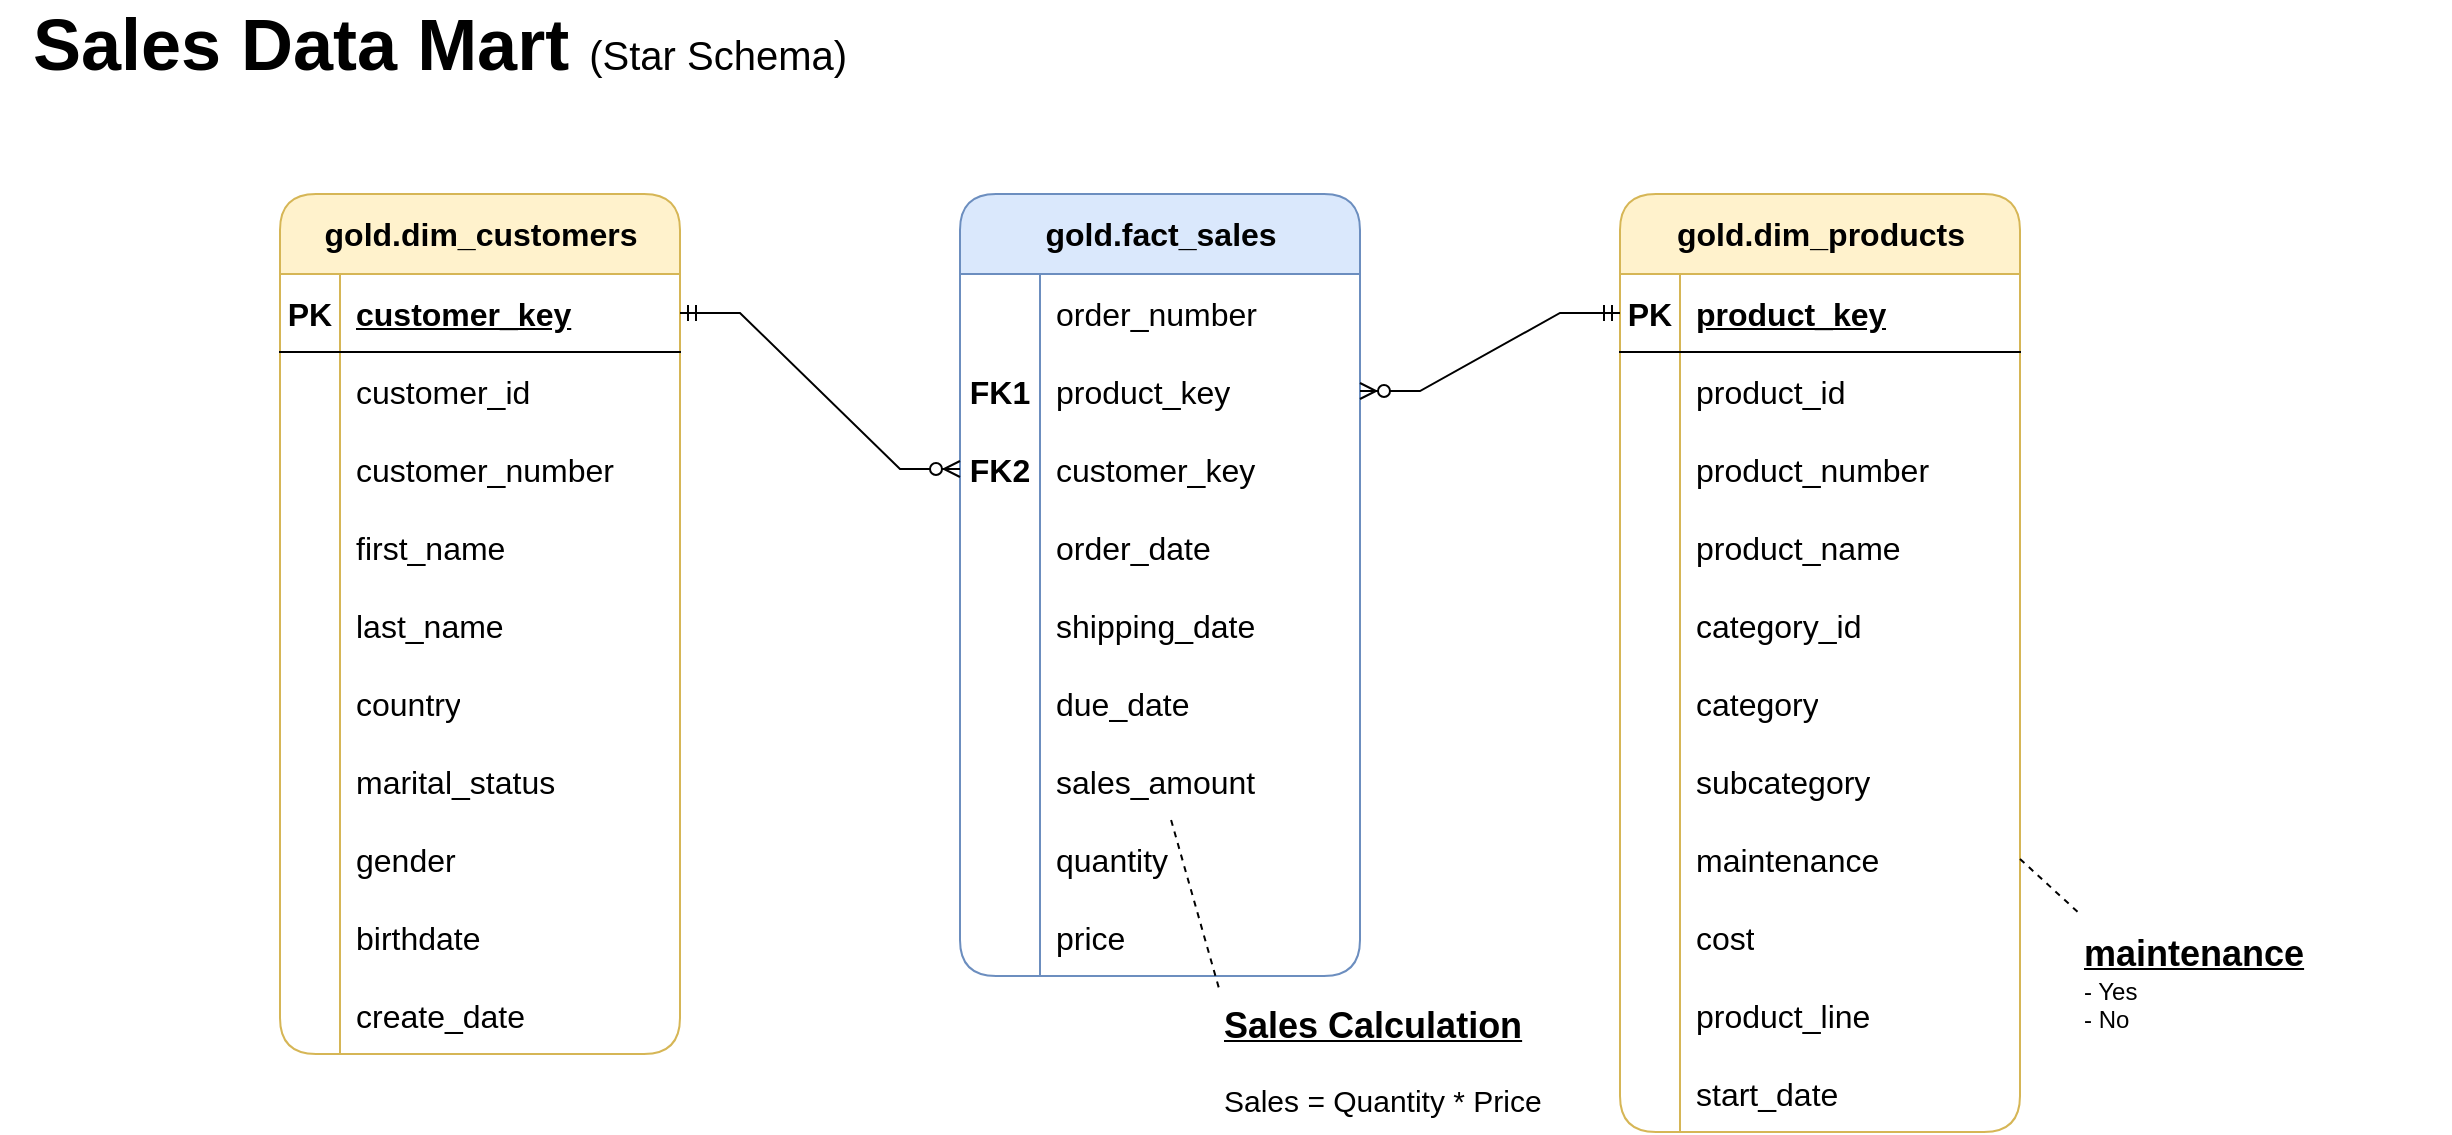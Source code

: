 <mxfile version="28.0.4">
  <diagram name="Page-1" id="3ElGjIsbadfHMY-D0kVa">
    <mxGraphModel dx="758" dy="467" grid="1" gridSize="10" guides="1" tooltips="1" connect="1" arrows="1" fold="1" page="1" pageScale="1" pageWidth="1169" pageHeight="827" math="0" shadow="0">
      <root>
        <mxCell id="0" />
        <mxCell id="1" parent="0" />
        <mxCell id="8AV7zO76IVfP4mI7Q1g9-1" value="&lt;font&gt;&lt;b&gt;Sales Data Mart&lt;/b&gt;&lt;/font&gt; &lt;font style=&quot;font-size: 20px;&quot;&gt;(Star Schema)&lt;/font&gt;" style="text;html=1;align=center;verticalAlign=middle;whiteSpace=wrap;rounded=0;fontSize=36;" parent="1" vertex="1">
          <mxGeometry x="20" y="20" width="440" height="30" as="geometry" />
        </mxCell>
        <mxCell id="8AV7zO76IVfP4mI7Q1g9-12" value="gold.dim_customers" style="shape=table;startSize=40;container=1;collapsible=1;childLayout=tableLayout;fixedRows=1;rowLines=0;fontStyle=1;align=center;resizeLast=1;html=1;rounded=1;fillColor=#fff2cc;strokeColor=#d6b656;fontSize=16;" parent="1" vertex="1">
          <mxGeometry x="160" y="110" width="200" height="430" as="geometry" />
        </mxCell>
        <mxCell id="8AV7zO76IVfP4mI7Q1g9-13" value="" style="shape=tableRow;horizontal=0;startSize=0;swimlaneHead=0;swimlaneBody=0;fillColor=none;collapsible=0;dropTarget=0;points=[[0,0.5],[1,0.5]];portConstraint=eastwest;top=0;left=0;right=0;bottom=1;fontSize=16;" parent="8AV7zO76IVfP4mI7Q1g9-12" vertex="1">
          <mxGeometry y="40" width="200" height="39" as="geometry" />
        </mxCell>
        <mxCell id="8AV7zO76IVfP4mI7Q1g9-14" value="PK" style="shape=partialRectangle;connectable=0;fillColor=none;top=0;left=0;bottom=0;right=0;fontStyle=1;overflow=hidden;whiteSpace=wrap;html=1;fontSize=16;" parent="8AV7zO76IVfP4mI7Q1g9-13" vertex="1">
          <mxGeometry width="30" height="39" as="geometry">
            <mxRectangle width="30" height="39" as="alternateBounds" />
          </mxGeometry>
        </mxCell>
        <mxCell id="8AV7zO76IVfP4mI7Q1g9-15" value="customer_key" style="shape=partialRectangle;connectable=0;fillColor=none;top=0;left=0;bottom=0;right=0;align=left;spacingLeft=6;fontStyle=5;overflow=hidden;whiteSpace=wrap;html=1;fontSize=16;" parent="8AV7zO76IVfP4mI7Q1g9-13" vertex="1">
          <mxGeometry x="30" width="170" height="39" as="geometry">
            <mxRectangle width="170" height="39" as="alternateBounds" />
          </mxGeometry>
        </mxCell>
        <mxCell id="8AV7zO76IVfP4mI7Q1g9-16" value="" style="shape=tableRow;horizontal=0;startSize=0;swimlaneHead=0;swimlaneBody=0;fillColor=none;collapsible=0;dropTarget=0;points=[[0,0.5],[1,0.5]];portConstraint=eastwest;top=0;left=0;right=0;bottom=0;fontSize=16;" parent="8AV7zO76IVfP4mI7Q1g9-12" vertex="1">
          <mxGeometry y="79" width="200" height="39" as="geometry" />
        </mxCell>
        <mxCell id="8AV7zO76IVfP4mI7Q1g9-17" value="" style="shape=partialRectangle;connectable=0;fillColor=none;top=0;left=0;bottom=0;right=0;editable=1;overflow=hidden;whiteSpace=wrap;html=1;fontSize=16;" parent="8AV7zO76IVfP4mI7Q1g9-16" vertex="1">
          <mxGeometry width="30" height="39" as="geometry">
            <mxRectangle width="30" height="39" as="alternateBounds" />
          </mxGeometry>
        </mxCell>
        <mxCell id="8AV7zO76IVfP4mI7Q1g9-18" value="customer_id" style="shape=partialRectangle;connectable=0;fillColor=none;top=0;left=0;bottom=0;right=0;align=left;spacingLeft=6;overflow=hidden;whiteSpace=wrap;html=1;fontSize=16;" parent="8AV7zO76IVfP4mI7Q1g9-16" vertex="1">
          <mxGeometry x="30" width="170" height="39" as="geometry">
            <mxRectangle width="170" height="39" as="alternateBounds" />
          </mxGeometry>
        </mxCell>
        <mxCell id="8AV7zO76IVfP4mI7Q1g9-19" value="" style="shape=tableRow;horizontal=0;startSize=0;swimlaneHead=0;swimlaneBody=0;fillColor=none;collapsible=0;dropTarget=0;points=[[0,0.5],[1,0.5]];portConstraint=eastwest;top=0;left=0;right=0;bottom=0;fontSize=16;" parent="8AV7zO76IVfP4mI7Q1g9-12" vertex="1">
          <mxGeometry y="118" width="200" height="39" as="geometry" />
        </mxCell>
        <mxCell id="8AV7zO76IVfP4mI7Q1g9-20" value="" style="shape=partialRectangle;connectable=0;fillColor=none;top=0;left=0;bottom=0;right=0;editable=1;overflow=hidden;whiteSpace=wrap;html=1;fontSize=16;" parent="8AV7zO76IVfP4mI7Q1g9-19" vertex="1">
          <mxGeometry width="30" height="39" as="geometry">
            <mxRectangle width="30" height="39" as="alternateBounds" />
          </mxGeometry>
        </mxCell>
        <mxCell id="8AV7zO76IVfP4mI7Q1g9-21" value="customer_number" style="shape=partialRectangle;connectable=0;fillColor=none;top=0;left=0;bottom=0;right=0;align=left;spacingLeft=6;overflow=hidden;whiteSpace=wrap;html=1;fontSize=16;" parent="8AV7zO76IVfP4mI7Q1g9-19" vertex="1">
          <mxGeometry x="30" width="170" height="39" as="geometry">
            <mxRectangle width="170" height="39" as="alternateBounds" />
          </mxGeometry>
        </mxCell>
        <mxCell id="8AV7zO76IVfP4mI7Q1g9-22" value="" style="shape=tableRow;horizontal=0;startSize=0;swimlaneHead=0;swimlaneBody=0;fillColor=none;collapsible=0;dropTarget=0;points=[[0,0.5],[1,0.5]];portConstraint=eastwest;top=0;left=0;right=0;bottom=0;fontSize=16;" parent="8AV7zO76IVfP4mI7Q1g9-12" vertex="1">
          <mxGeometry y="157" width="200" height="39" as="geometry" />
        </mxCell>
        <mxCell id="8AV7zO76IVfP4mI7Q1g9-23" value="" style="shape=partialRectangle;connectable=0;fillColor=none;top=0;left=0;bottom=0;right=0;editable=1;overflow=hidden;whiteSpace=wrap;html=1;fontSize=16;" parent="8AV7zO76IVfP4mI7Q1g9-22" vertex="1">
          <mxGeometry width="30" height="39" as="geometry">
            <mxRectangle width="30" height="39" as="alternateBounds" />
          </mxGeometry>
        </mxCell>
        <mxCell id="8AV7zO76IVfP4mI7Q1g9-24" value="first_name" style="shape=partialRectangle;connectable=0;fillColor=none;top=0;left=0;bottom=0;right=0;align=left;spacingLeft=6;overflow=hidden;whiteSpace=wrap;html=1;fontSize=16;" parent="8AV7zO76IVfP4mI7Q1g9-22" vertex="1">
          <mxGeometry x="30" width="170" height="39" as="geometry">
            <mxRectangle width="170" height="39" as="alternateBounds" />
          </mxGeometry>
        </mxCell>
        <mxCell id="8AV7zO76IVfP4mI7Q1g9-25" style="shape=tableRow;horizontal=0;startSize=0;swimlaneHead=0;swimlaneBody=0;fillColor=none;collapsible=0;dropTarget=0;points=[[0,0.5],[1,0.5]];portConstraint=eastwest;top=0;left=0;right=0;bottom=0;fontSize=16;" parent="8AV7zO76IVfP4mI7Q1g9-12" vertex="1">
          <mxGeometry y="196" width="200" height="39" as="geometry" />
        </mxCell>
        <mxCell id="8AV7zO76IVfP4mI7Q1g9-26" style="shape=partialRectangle;connectable=0;fillColor=none;top=0;left=0;bottom=0;right=0;editable=1;overflow=hidden;whiteSpace=wrap;html=1;fontSize=16;" parent="8AV7zO76IVfP4mI7Q1g9-25" vertex="1">
          <mxGeometry width="30" height="39" as="geometry">
            <mxRectangle width="30" height="39" as="alternateBounds" />
          </mxGeometry>
        </mxCell>
        <mxCell id="8AV7zO76IVfP4mI7Q1g9-27" value="last_name" style="shape=partialRectangle;connectable=0;fillColor=none;top=0;left=0;bottom=0;right=0;align=left;spacingLeft=6;overflow=hidden;whiteSpace=wrap;html=1;fontSize=16;" parent="8AV7zO76IVfP4mI7Q1g9-25" vertex="1">
          <mxGeometry x="30" width="170" height="39" as="geometry">
            <mxRectangle width="170" height="39" as="alternateBounds" />
          </mxGeometry>
        </mxCell>
        <mxCell id="8AV7zO76IVfP4mI7Q1g9-28" style="shape=tableRow;horizontal=0;startSize=0;swimlaneHead=0;swimlaneBody=0;fillColor=none;collapsible=0;dropTarget=0;points=[[0,0.5],[1,0.5]];portConstraint=eastwest;top=0;left=0;right=0;bottom=0;fontSize=16;" parent="8AV7zO76IVfP4mI7Q1g9-12" vertex="1">
          <mxGeometry y="235" width="200" height="39" as="geometry" />
        </mxCell>
        <mxCell id="8AV7zO76IVfP4mI7Q1g9-29" style="shape=partialRectangle;connectable=0;fillColor=none;top=0;left=0;bottom=0;right=0;editable=1;overflow=hidden;whiteSpace=wrap;html=1;fontSize=16;" parent="8AV7zO76IVfP4mI7Q1g9-28" vertex="1">
          <mxGeometry width="30" height="39" as="geometry">
            <mxRectangle width="30" height="39" as="alternateBounds" />
          </mxGeometry>
        </mxCell>
        <mxCell id="8AV7zO76IVfP4mI7Q1g9-30" value="country" style="shape=partialRectangle;connectable=0;fillColor=none;top=0;left=0;bottom=0;right=0;align=left;spacingLeft=6;overflow=hidden;whiteSpace=wrap;html=1;fontSize=16;" parent="8AV7zO76IVfP4mI7Q1g9-28" vertex="1">
          <mxGeometry x="30" width="170" height="39" as="geometry">
            <mxRectangle width="170" height="39" as="alternateBounds" />
          </mxGeometry>
        </mxCell>
        <mxCell id="8AV7zO76IVfP4mI7Q1g9-31" style="shape=tableRow;horizontal=0;startSize=0;swimlaneHead=0;swimlaneBody=0;fillColor=none;collapsible=0;dropTarget=0;points=[[0,0.5],[1,0.5]];portConstraint=eastwest;top=0;left=0;right=0;bottom=0;fontSize=16;" parent="8AV7zO76IVfP4mI7Q1g9-12" vertex="1">
          <mxGeometry y="274" width="200" height="39" as="geometry" />
        </mxCell>
        <mxCell id="8AV7zO76IVfP4mI7Q1g9-32" style="shape=partialRectangle;connectable=0;fillColor=none;top=0;left=0;bottom=0;right=0;editable=1;overflow=hidden;whiteSpace=wrap;html=1;fontSize=16;" parent="8AV7zO76IVfP4mI7Q1g9-31" vertex="1">
          <mxGeometry width="30" height="39" as="geometry">
            <mxRectangle width="30" height="39" as="alternateBounds" />
          </mxGeometry>
        </mxCell>
        <mxCell id="8AV7zO76IVfP4mI7Q1g9-33" value="marital_status" style="shape=partialRectangle;connectable=0;fillColor=none;top=0;left=0;bottom=0;right=0;align=left;spacingLeft=6;overflow=hidden;whiteSpace=wrap;html=1;fontSize=16;" parent="8AV7zO76IVfP4mI7Q1g9-31" vertex="1">
          <mxGeometry x="30" width="170" height="39" as="geometry">
            <mxRectangle width="170" height="39" as="alternateBounds" />
          </mxGeometry>
        </mxCell>
        <mxCell id="8AV7zO76IVfP4mI7Q1g9-34" style="shape=tableRow;horizontal=0;startSize=0;swimlaneHead=0;swimlaneBody=0;fillColor=none;collapsible=0;dropTarget=0;points=[[0,0.5],[1,0.5]];portConstraint=eastwest;top=0;left=0;right=0;bottom=0;fontSize=16;" parent="8AV7zO76IVfP4mI7Q1g9-12" vertex="1">
          <mxGeometry y="313" width="200" height="39" as="geometry" />
        </mxCell>
        <mxCell id="8AV7zO76IVfP4mI7Q1g9-35" style="shape=partialRectangle;connectable=0;fillColor=none;top=0;left=0;bottom=0;right=0;editable=1;overflow=hidden;whiteSpace=wrap;html=1;fontSize=16;" parent="8AV7zO76IVfP4mI7Q1g9-34" vertex="1">
          <mxGeometry width="30" height="39" as="geometry">
            <mxRectangle width="30" height="39" as="alternateBounds" />
          </mxGeometry>
        </mxCell>
        <mxCell id="8AV7zO76IVfP4mI7Q1g9-36" value="gender" style="shape=partialRectangle;connectable=0;fillColor=none;top=0;left=0;bottom=0;right=0;align=left;spacingLeft=6;overflow=hidden;whiteSpace=wrap;html=1;fontSize=16;" parent="8AV7zO76IVfP4mI7Q1g9-34" vertex="1">
          <mxGeometry x="30" width="170" height="39" as="geometry">
            <mxRectangle width="170" height="39" as="alternateBounds" />
          </mxGeometry>
        </mxCell>
        <mxCell id="8AV7zO76IVfP4mI7Q1g9-37" style="shape=tableRow;horizontal=0;startSize=0;swimlaneHead=0;swimlaneBody=0;fillColor=none;collapsible=0;dropTarget=0;points=[[0,0.5],[1,0.5]];portConstraint=eastwest;top=0;left=0;right=0;bottom=0;fontSize=16;" parent="8AV7zO76IVfP4mI7Q1g9-12" vertex="1">
          <mxGeometry y="352" width="200" height="39" as="geometry" />
        </mxCell>
        <mxCell id="8AV7zO76IVfP4mI7Q1g9-38" style="shape=partialRectangle;connectable=0;fillColor=none;top=0;left=0;bottom=0;right=0;editable=1;overflow=hidden;whiteSpace=wrap;html=1;fontSize=16;" parent="8AV7zO76IVfP4mI7Q1g9-37" vertex="1">
          <mxGeometry width="30" height="39" as="geometry">
            <mxRectangle width="30" height="39" as="alternateBounds" />
          </mxGeometry>
        </mxCell>
        <mxCell id="8AV7zO76IVfP4mI7Q1g9-39" value="birthdate" style="shape=partialRectangle;connectable=0;fillColor=none;top=0;left=0;bottom=0;right=0;align=left;spacingLeft=6;overflow=hidden;whiteSpace=wrap;html=1;fontSize=16;" parent="8AV7zO76IVfP4mI7Q1g9-37" vertex="1">
          <mxGeometry x="30" width="170" height="39" as="geometry">
            <mxRectangle width="170" height="39" as="alternateBounds" />
          </mxGeometry>
        </mxCell>
        <mxCell id="8AV7zO76IVfP4mI7Q1g9-40" style="shape=tableRow;horizontal=0;startSize=0;swimlaneHead=0;swimlaneBody=0;fillColor=none;collapsible=0;dropTarget=0;points=[[0,0.5],[1,0.5]];portConstraint=eastwest;top=0;left=0;right=0;bottom=0;fontSize=16;" parent="8AV7zO76IVfP4mI7Q1g9-12" vertex="1">
          <mxGeometry y="391" width="200" height="39" as="geometry" />
        </mxCell>
        <mxCell id="8AV7zO76IVfP4mI7Q1g9-41" style="shape=partialRectangle;connectable=0;fillColor=none;top=0;left=0;bottom=0;right=0;editable=1;overflow=hidden;whiteSpace=wrap;html=1;fontSize=16;" parent="8AV7zO76IVfP4mI7Q1g9-40" vertex="1">
          <mxGeometry width="30" height="39" as="geometry">
            <mxRectangle width="30" height="39" as="alternateBounds" />
          </mxGeometry>
        </mxCell>
        <mxCell id="8AV7zO76IVfP4mI7Q1g9-42" value="create_date" style="shape=partialRectangle;connectable=0;fillColor=none;top=0;left=0;bottom=0;right=0;align=left;spacingLeft=6;overflow=hidden;whiteSpace=wrap;html=1;fontSize=16;" parent="8AV7zO76IVfP4mI7Q1g9-40" vertex="1">
          <mxGeometry x="30" width="170" height="39" as="geometry">
            <mxRectangle width="170" height="39" as="alternateBounds" />
          </mxGeometry>
        </mxCell>
        <mxCell id="8AV7zO76IVfP4mI7Q1g9-43" value="gold.fact_sales" style="shape=table;startSize=40;container=1;collapsible=1;childLayout=tableLayout;fixedRows=1;rowLines=0;fontStyle=1;align=center;resizeLast=1;html=1;rounded=1;fillColor=#dae8fc;strokeColor=#6c8ebf;fontSize=16;" parent="1" vertex="1">
          <mxGeometry x="500" y="110" width="200" height="391" as="geometry" />
        </mxCell>
        <mxCell id="8AV7zO76IVfP4mI7Q1g9-47" value="" style="shape=tableRow;horizontal=0;startSize=0;swimlaneHead=0;swimlaneBody=0;fillColor=none;collapsible=0;dropTarget=0;points=[[0,0.5],[1,0.5]];portConstraint=eastwest;top=0;left=0;right=0;bottom=0;fontSize=16;" parent="8AV7zO76IVfP4mI7Q1g9-43" vertex="1">
          <mxGeometry y="40" width="200" height="39" as="geometry" />
        </mxCell>
        <mxCell id="8AV7zO76IVfP4mI7Q1g9-48" value="" style="shape=partialRectangle;connectable=0;fillColor=none;top=0;left=0;bottom=0;right=0;editable=1;overflow=hidden;whiteSpace=wrap;html=1;fontSize=16;" parent="8AV7zO76IVfP4mI7Q1g9-47" vertex="1">
          <mxGeometry width="40.0" height="39" as="geometry">
            <mxRectangle width="40.0" height="39" as="alternateBounds" />
          </mxGeometry>
        </mxCell>
        <mxCell id="8AV7zO76IVfP4mI7Q1g9-49" value="order_number" style="shape=partialRectangle;connectable=0;fillColor=none;top=0;left=0;bottom=0;right=0;align=left;spacingLeft=6;overflow=hidden;whiteSpace=wrap;html=1;fontSize=16;" parent="8AV7zO76IVfP4mI7Q1g9-47" vertex="1">
          <mxGeometry x="40.0" width="160.0" height="39" as="geometry">
            <mxRectangle width="160.0" height="39" as="alternateBounds" />
          </mxGeometry>
        </mxCell>
        <mxCell id="8AV7zO76IVfP4mI7Q1g9-50" value="" style="shape=tableRow;horizontal=0;startSize=0;swimlaneHead=0;swimlaneBody=0;fillColor=none;collapsible=0;dropTarget=0;points=[[0,0.5],[1,0.5]];portConstraint=eastwest;top=0;left=0;right=0;bottom=0;fontSize=16;" parent="8AV7zO76IVfP4mI7Q1g9-43" vertex="1">
          <mxGeometry y="79" width="200" height="39" as="geometry" />
        </mxCell>
        <mxCell id="8AV7zO76IVfP4mI7Q1g9-51" value="&lt;b&gt;FK1&lt;/b&gt;" style="shape=partialRectangle;connectable=0;fillColor=none;top=0;left=0;bottom=0;right=0;editable=1;overflow=hidden;whiteSpace=wrap;html=1;fontSize=16;" parent="8AV7zO76IVfP4mI7Q1g9-50" vertex="1">
          <mxGeometry width="40.0" height="39" as="geometry">
            <mxRectangle width="40.0" height="39" as="alternateBounds" />
          </mxGeometry>
        </mxCell>
        <mxCell id="8AV7zO76IVfP4mI7Q1g9-52" value="product_key" style="shape=partialRectangle;connectable=0;fillColor=none;top=0;left=0;bottom=0;right=0;align=left;spacingLeft=6;overflow=hidden;whiteSpace=wrap;html=1;fontSize=16;" parent="8AV7zO76IVfP4mI7Q1g9-50" vertex="1">
          <mxGeometry x="40.0" width="160.0" height="39" as="geometry">
            <mxRectangle width="160.0" height="39" as="alternateBounds" />
          </mxGeometry>
        </mxCell>
        <mxCell id="8AV7zO76IVfP4mI7Q1g9-53" value="" style="shape=tableRow;horizontal=0;startSize=0;swimlaneHead=0;swimlaneBody=0;fillColor=none;collapsible=0;dropTarget=0;points=[[0,0.5],[1,0.5]];portConstraint=eastwest;top=0;left=0;right=0;bottom=0;fontSize=16;" parent="8AV7zO76IVfP4mI7Q1g9-43" vertex="1">
          <mxGeometry y="118" width="200" height="39" as="geometry" />
        </mxCell>
        <mxCell id="8AV7zO76IVfP4mI7Q1g9-54" value="&lt;b&gt;FK2&lt;/b&gt;" style="shape=partialRectangle;connectable=0;fillColor=none;top=0;left=0;bottom=0;right=0;editable=1;overflow=hidden;whiteSpace=wrap;html=1;fontSize=16;" parent="8AV7zO76IVfP4mI7Q1g9-53" vertex="1">
          <mxGeometry width="40.0" height="39" as="geometry">
            <mxRectangle width="40.0" height="39" as="alternateBounds" />
          </mxGeometry>
        </mxCell>
        <mxCell id="8AV7zO76IVfP4mI7Q1g9-55" value="customer_key" style="shape=partialRectangle;connectable=0;fillColor=none;top=0;left=0;bottom=0;right=0;align=left;spacingLeft=6;overflow=hidden;whiteSpace=wrap;html=1;fontSize=16;" parent="8AV7zO76IVfP4mI7Q1g9-53" vertex="1">
          <mxGeometry x="40.0" width="160.0" height="39" as="geometry">
            <mxRectangle width="160.0" height="39" as="alternateBounds" />
          </mxGeometry>
        </mxCell>
        <mxCell id="8AV7zO76IVfP4mI7Q1g9-56" style="shape=tableRow;horizontal=0;startSize=0;swimlaneHead=0;swimlaneBody=0;fillColor=none;collapsible=0;dropTarget=0;points=[[0,0.5],[1,0.5]];portConstraint=eastwest;top=0;left=0;right=0;bottom=0;fontSize=16;" parent="8AV7zO76IVfP4mI7Q1g9-43" vertex="1">
          <mxGeometry y="157" width="200" height="39" as="geometry" />
        </mxCell>
        <mxCell id="8AV7zO76IVfP4mI7Q1g9-57" style="shape=partialRectangle;connectable=0;fillColor=none;top=0;left=0;bottom=0;right=0;editable=1;overflow=hidden;whiteSpace=wrap;html=1;fontSize=16;" parent="8AV7zO76IVfP4mI7Q1g9-56" vertex="1">
          <mxGeometry width="40.0" height="39" as="geometry">
            <mxRectangle width="40.0" height="39" as="alternateBounds" />
          </mxGeometry>
        </mxCell>
        <mxCell id="8AV7zO76IVfP4mI7Q1g9-58" value="order_date" style="shape=partialRectangle;connectable=0;fillColor=none;top=0;left=0;bottom=0;right=0;align=left;spacingLeft=6;overflow=hidden;whiteSpace=wrap;html=1;fontSize=16;" parent="8AV7zO76IVfP4mI7Q1g9-56" vertex="1">
          <mxGeometry x="40.0" width="160.0" height="39" as="geometry">
            <mxRectangle width="160.0" height="39" as="alternateBounds" />
          </mxGeometry>
        </mxCell>
        <mxCell id="8AV7zO76IVfP4mI7Q1g9-59" style="shape=tableRow;horizontal=0;startSize=0;swimlaneHead=0;swimlaneBody=0;fillColor=none;collapsible=0;dropTarget=0;points=[[0,0.5],[1,0.5]];portConstraint=eastwest;top=0;left=0;right=0;bottom=0;fontSize=16;" parent="8AV7zO76IVfP4mI7Q1g9-43" vertex="1">
          <mxGeometry y="196" width="200" height="39" as="geometry" />
        </mxCell>
        <mxCell id="8AV7zO76IVfP4mI7Q1g9-60" style="shape=partialRectangle;connectable=0;fillColor=none;top=0;left=0;bottom=0;right=0;editable=1;overflow=hidden;whiteSpace=wrap;html=1;fontSize=16;" parent="8AV7zO76IVfP4mI7Q1g9-59" vertex="1">
          <mxGeometry width="40.0" height="39" as="geometry">
            <mxRectangle width="40.0" height="39" as="alternateBounds" />
          </mxGeometry>
        </mxCell>
        <mxCell id="8AV7zO76IVfP4mI7Q1g9-61" value="shipping_date" style="shape=partialRectangle;connectable=0;fillColor=none;top=0;left=0;bottom=0;right=0;align=left;spacingLeft=6;overflow=hidden;whiteSpace=wrap;html=1;fontSize=16;" parent="8AV7zO76IVfP4mI7Q1g9-59" vertex="1">
          <mxGeometry x="40.0" width="160.0" height="39" as="geometry">
            <mxRectangle width="160.0" height="39" as="alternateBounds" />
          </mxGeometry>
        </mxCell>
        <mxCell id="8AV7zO76IVfP4mI7Q1g9-62" style="shape=tableRow;horizontal=0;startSize=0;swimlaneHead=0;swimlaneBody=0;fillColor=none;collapsible=0;dropTarget=0;points=[[0,0.5],[1,0.5]];portConstraint=eastwest;top=0;left=0;right=0;bottom=0;fontSize=16;" parent="8AV7zO76IVfP4mI7Q1g9-43" vertex="1">
          <mxGeometry y="235" width="200" height="39" as="geometry" />
        </mxCell>
        <mxCell id="8AV7zO76IVfP4mI7Q1g9-63" style="shape=partialRectangle;connectable=0;fillColor=none;top=0;left=0;bottom=0;right=0;editable=1;overflow=hidden;whiteSpace=wrap;html=1;fontSize=16;" parent="8AV7zO76IVfP4mI7Q1g9-62" vertex="1">
          <mxGeometry width="40.0" height="39" as="geometry">
            <mxRectangle width="40.0" height="39" as="alternateBounds" />
          </mxGeometry>
        </mxCell>
        <mxCell id="8AV7zO76IVfP4mI7Q1g9-64" value="due_date" style="shape=partialRectangle;connectable=0;fillColor=none;top=0;left=0;bottom=0;right=0;align=left;spacingLeft=6;overflow=hidden;whiteSpace=wrap;html=1;fontSize=16;" parent="8AV7zO76IVfP4mI7Q1g9-62" vertex="1">
          <mxGeometry x="40.0" width="160.0" height="39" as="geometry">
            <mxRectangle width="160.0" height="39" as="alternateBounds" />
          </mxGeometry>
        </mxCell>
        <mxCell id="8AV7zO76IVfP4mI7Q1g9-65" style="shape=tableRow;horizontal=0;startSize=0;swimlaneHead=0;swimlaneBody=0;fillColor=none;collapsible=0;dropTarget=0;points=[[0,0.5],[1,0.5]];portConstraint=eastwest;top=0;left=0;right=0;bottom=0;fontSize=16;" parent="8AV7zO76IVfP4mI7Q1g9-43" vertex="1">
          <mxGeometry y="274" width="200" height="39" as="geometry" />
        </mxCell>
        <mxCell id="8AV7zO76IVfP4mI7Q1g9-66" style="shape=partialRectangle;connectable=0;fillColor=none;top=0;left=0;bottom=0;right=0;editable=1;overflow=hidden;whiteSpace=wrap;html=1;fontSize=16;" parent="8AV7zO76IVfP4mI7Q1g9-65" vertex="1">
          <mxGeometry width="40.0" height="39" as="geometry">
            <mxRectangle width="40.0" height="39" as="alternateBounds" />
          </mxGeometry>
        </mxCell>
        <mxCell id="8AV7zO76IVfP4mI7Q1g9-67" value="sales_amount" style="shape=partialRectangle;connectable=0;fillColor=none;top=0;left=0;bottom=0;right=0;align=left;spacingLeft=6;overflow=hidden;whiteSpace=wrap;html=1;fontSize=16;" parent="8AV7zO76IVfP4mI7Q1g9-65" vertex="1">
          <mxGeometry x="40.0" width="160.0" height="39" as="geometry">
            <mxRectangle width="160.0" height="39" as="alternateBounds" />
          </mxGeometry>
        </mxCell>
        <mxCell id="8AV7zO76IVfP4mI7Q1g9-68" style="shape=tableRow;horizontal=0;startSize=0;swimlaneHead=0;swimlaneBody=0;fillColor=none;collapsible=0;dropTarget=0;points=[[0,0.5],[1,0.5]];portConstraint=eastwest;top=0;left=0;right=0;bottom=0;fontSize=16;" parent="8AV7zO76IVfP4mI7Q1g9-43" vertex="1">
          <mxGeometry y="313" width="200" height="39" as="geometry" />
        </mxCell>
        <mxCell id="8AV7zO76IVfP4mI7Q1g9-69" style="shape=partialRectangle;connectable=0;fillColor=none;top=0;left=0;bottom=0;right=0;editable=1;overflow=hidden;whiteSpace=wrap;html=1;fontSize=16;" parent="8AV7zO76IVfP4mI7Q1g9-68" vertex="1">
          <mxGeometry width="40.0" height="39" as="geometry">
            <mxRectangle width="40.0" height="39" as="alternateBounds" />
          </mxGeometry>
        </mxCell>
        <mxCell id="8AV7zO76IVfP4mI7Q1g9-70" value="quantity" style="shape=partialRectangle;connectable=0;fillColor=none;top=0;left=0;bottom=0;right=0;align=left;spacingLeft=6;overflow=hidden;whiteSpace=wrap;html=1;fontSize=16;" parent="8AV7zO76IVfP4mI7Q1g9-68" vertex="1">
          <mxGeometry x="40.0" width="160.0" height="39" as="geometry">
            <mxRectangle width="160.0" height="39" as="alternateBounds" />
          </mxGeometry>
        </mxCell>
        <mxCell id="8AV7zO76IVfP4mI7Q1g9-71" style="shape=tableRow;horizontal=0;startSize=0;swimlaneHead=0;swimlaneBody=0;fillColor=none;collapsible=0;dropTarget=0;points=[[0,0.5],[1,0.5]];portConstraint=eastwest;top=0;left=0;right=0;bottom=0;fontSize=16;" parent="8AV7zO76IVfP4mI7Q1g9-43" vertex="1">
          <mxGeometry y="352" width="200" height="39" as="geometry" />
        </mxCell>
        <mxCell id="8AV7zO76IVfP4mI7Q1g9-72" style="shape=partialRectangle;connectable=0;fillColor=none;top=0;left=0;bottom=0;right=0;editable=1;overflow=hidden;whiteSpace=wrap;html=1;fontSize=16;" parent="8AV7zO76IVfP4mI7Q1g9-71" vertex="1">
          <mxGeometry width="40.0" height="39" as="geometry">
            <mxRectangle width="40.0" height="39" as="alternateBounds" />
          </mxGeometry>
        </mxCell>
        <mxCell id="8AV7zO76IVfP4mI7Q1g9-73" value="price" style="shape=partialRectangle;connectable=0;fillColor=none;top=0;left=0;bottom=0;right=0;align=left;spacingLeft=6;overflow=hidden;whiteSpace=wrap;html=1;fontSize=16;" parent="8AV7zO76IVfP4mI7Q1g9-71" vertex="1">
          <mxGeometry x="40.0" width="160.0" height="39" as="geometry">
            <mxRectangle width="160.0" height="39" as="alternateBounds" />
          </mxGeometry>
        </mxCell>
        <mxCell id="8AV7zO76IVfP4mI7Q1g9-77" value="gold.dim_products" style="shape=table;startSize=40;container=1;collapsible=1;childLayout=tableLayout;fixedRows=1;rowLines=0;fontStyle=1;align=center;resizeLast=1;html=1;rounded=1;fillColor=#fff2cc;strokeColor=#d6b656;fontSize=16;" parent="1" vertex="1">
          <mxGeometry x="830" y="110" width="200" height="469" as="geometry" />
        </mxCell>
        <mxCell id="8AV7zO76IVfP4mI7Q1g9-78" value="" style="shape=tableRow;horizontal=0;startSize=0;swimlaneHead=0;swimlaneBody=0;fillColor=none;collapsible=0;dropTarget=0;points=[[0,0.5],[1,0.5]];portConstraint=eastwest;top=0;left=0;right=0;bottom=1;fontSize=16;" parent="8AV7zO76IVfP4mI7Q1g9-77" vertex="1">
          <mxGeometry y="40" width="200" height="39" as="geometry" />
        </mxCell>
        <mxCell id="8AV7zO76IVfP4mI7Q1g9-79" value="PK" style="shape=partialRectangle;connectable=0;fillColor=none;top=0;left=0;bottom=0;right=0;fontStyle=1;overflow=hidden;whiteSpace=wrap;html=1;fontSize=16;" parent="8AV7zO76IVfP4mI7Q1g9-78" vertex="1">
          <mxGeometry width="30" height="39" as="geometry">
            <mxRectangle width="30" height="39" as="alternateBounds" />
          </mxGeometry>
        </mxCell>
        <mxCell id="8AV7zO76IVfP4mI7Q1g9-80" value="product_key" style="shape=partialRectangle;connectable=0;fillColor=none;top=0;left=0;bottom=0;right=0;align=left;spacingLeft=6;fontStyle=5;overflow=hidden;whiteSpace=wrap;html=1;fontSize=16;" parent="8AV7zO76IVfP4mI7Q1g9-78" vertex="1">
          <mxGeometry x="30" width="170" height="39" as="geometry">
            <mxRectangle width="170" height="39" as="alternateBounds" />
          </mxGeometry>
        </mxCell>
        <mxCell id="8AV7zO76IVfP4mI7Q1g9-81" value="" style="shape=tableRow;horizontal=0;startSize=0;swimlaneHead=0;swimlaneBody=0;fillColor=none;collapsible=0;dropTarget=0;points=[[0,0.5],[1,0.5]];portConstraint=eastwest;top=0;left=0;right=0;bottom=0;fontSize=16;" parent="8AV7zO76IVfP4mI7Q1g9-77" vertex="1">
          <mxGeometry y="79" width="200" height="39" as="geometry" />
        </mxCell>
        <mxCell id="8AV7zO76IVfP4mI7Q1g9-82" value="" style="shape=partialRectangle;connectable=0;fillColor=none;top=0;left=0;bottom=0;right=0;editable=1;overflow=hidden;whiteSpace=wrap;html=1;fontSize=16;" parent="8AV7zO76IVfP4mI7Q1g9-81" vertex="1">
          <mxGeometry width="30" height="39" as="geometry">
            <mxRectangle width="30" height="39" as="alternateBounds" />
          </mxGeometry>
        </mxCell>
        <mxCell id="8AV7zO76IVfP4mI7Q1g9-83" value="product_id" style="shape=partialRectangle;connectable=0;fillColor=none;top=0;left=0;bottom=0;right=0;align=left;spacingLeft=6;overflow=hidden;whiteSpace=wrap;html=1;fontSize=16;" parent="8AV7zO76IVfP4mI7Q1g9-81" vertex="1">
          <mxGeometry x="30" width="170" height="39" as="geometry">
            <mxRectangle width="170" height="39" as="alternateBounds" />
          </mxGeometry>
        </mxCell>
        <mxCell id="8AV7zO76IVfP4mI7Q1g9-84" value="" style="shape=tableRow;horizontal=0;startSize=0;swimlaneHead=0;swimlaneBody=0;fillColor=none;collapsible=0;dropTarget=0;points=[[0,0.5],[1,0.5]];portConstraint=eastwest;top=0;left=0;right=0;bottom=0;fontSize=16;" parent="8AV7zO76IVfP4mI7Q1g9-77" vertex="1">
          <mxGeometry y="118" width="200" height="39" as="geometry" />
        </mxCell>
        <mxCell id="8AV7zO76IVfP4mI7Q1g9-85" value="" style="shape=partialRectangle;connectable=0;fillColor=none;top=0;left=0;bottom=0;right=0;editable=1;overflow=hidden;whiteSpace=wrap;html=1;fontSize=16;" parent="8AV7zO76IVfP4mI7Q1g9-84" vertex="1">
          <mxGeometry width="30" height="39" as="geometry">
            <mxRectangle width="30" height="39" as="alternateBounds" />
          </mxGeometry>
        </mxCell>
        <mxCell id="8AV7zO76IVfP4mI7Q1g9-86" value="product_number" style="shape=partialRectangle;connectable=0;fillColor=none;top=0;left=0;bottom=0;right=0;align=left;spacingLeft=6;overflow=hidden;whiteSpace=wrap;html=1;fontSize=16;" parent="8AV7zO76IVfP4mI7Q1g9-84" vertex="1">
          <mxGeometry x="30" width="170" height="39" as="geometry">
            <mxRectangle width="170" height="39" as="alternateBounds" />
          </mxGeometry>
        </mxCell>
        <mxCell id="8AV7zO76IVfP4mI7Q1g9-87" value="" style="shape=tableRow;horizontal=0;startSize=0;swimlaneHead=0;swimlaneBody=0;fillColor=none;collapsible=0;dropTarget=0;points=[[0,0.5],[1,0.5]];portConstraint=eastwest;top=0;left=0;right=0;bottom=0;fontSize=16;" parent="8AV7zO76IVfP4mI7Q1g9-77" vertex="1">
          <mxGeometry y="157" width="200" height="39" as="geometry" />
        </mxCell>
        <mxCell id="8AV7zO76IVfP4mI7Q1g9-88" value="" style="shape=partialRectangle;connectable=0;fillColor=none;top=0;left=0;bottom=0;right=0;editable=1;overflow=hidden;whiteSpace=wrap;html=1;fontSize=16;" parent="8AV7zO76IVfP4mI7Q1g9-87" vertex="1">
          <mxGeometry width="30" height="39" as="geometry">
            <mxRectangle width="30" height="39" as="alternateBounds" />
          </mxGeometry>
        </mxCell>
        <mxCell id="8AV7zO76IVfP4mI7Q1g9-89" value="product_name" style="shape=partialRectangle;connectable=0;fillColor=none;top=0;left=0;bottom=0;right=0;align=left;spacingLeft=6;overflow=hidden;whiteSpace=wrap;html=1;fontSize=16;" parent="8AV7zO76IVfP4mI7Q1g9-87" vertex="1">
          <mxGeometry x="30" width="170" height="39" as="geometry">
            <mxRectangle width="170" height="39" as="alternateBounds" />
          </mxGeometry>
        </mxCell>
        <mxCell id="8AV7zO76IVfP4mI7Q1g9-90" style="shape=tableRow;horizontal=0;startSize=0;swimlaneHead=0;swimlaneBody=0;fillColor=none;collapsible=0;dropTarget=0;points=[[0,0.5],[1,0.5]];portConstraint=eastwest;top=0;left=0;right=0;bottom=0;fontSize=16;" parent="8AV7zO76IVfP4mI7Q1g9-77" vertex="1">
          <mxGeometry y="196" width="200" height="39" as="geometry" />
        </mxCell>
        <mxCell id="8AV7zO76IVfP4mI7Q1g9-91" style="shape=partialRectangle;connectable=0;fillColor=none;top=0;left=0;bottom=0;right=0;editable=1;overflow=hidden;whiteSpace=wrap;html=1;fontSize=16;" parent="8AV7zO76IVfP4mI7Q1g9-90" vertex="1">
          <mxGeometry width="30" height="39" as="geometry">
            <mxRectangle width="30" height="39" as="alternateBounds" />
          </mxGeometry>
        </mxCell>
        <mxCell id="8AV7zO76IVfP4mI7Q1g9-92" value="category_id" style="shape=partialRectangle;connectable=0;fillColor=none;top=0;left=0;bottom=0;right=0;align=left;spacingLeft=6;overflow=hidden;whiteSpace=wrap;html=1;fontSize=16;" parent="8AV7zO76IVfP4mI7Q1g9-90" vertex="1">
          <mxGeometry x="30" width="170" height="39" as="geometry">
            <mxRectangle width="170" height="39" as="alternateBounds" />
          </mxGeometry>
        </mxCell>
        <mxCell id="8AV7zO76IVfP4mI7Q1g9-93" style="shape=tableRow;horizontal=0;startSize=0;swimlaneHead=0;swimlaneBody=0;fillColor=none;collapsible=0;dropTarget=0;points=[[0,0.5],[1,0.5]];portConstraint=eastwest;top=0;left=0;right=0;bottom=0;fontSize=16;" parent="8AV7zO76IVfP4mI7Q1g9-77" vertex="1">
          <mxGeometry y="235" width="200" height="39" as="geometry" />
        </mxCell>
        <mxCell id="8AV7zO76IVfP4mI7Q1g9-94" style="shape=partialRectangle;connectable=0;fillColor=none;top=0;left=0;bottom=0;right=0;editable=1;overflow=hidden;whiteSpace=wrap;html=1;fontSize=16;" parent="8AV7zO76IVfP4mI7Q1g9-93" vertex="1">
          <mxGeometry width="30" height="39" as="geometry">
            <mxRectangle width="30" height="39" as="alternateBounds" />
          </mxGeometry>
        </mxCell>
        <mxCell id="8AV7zO76IVfP4mI7Q1g9-95" value="category" style="shape=partialRectangle;connectable=0;fillColor=none;top=0;left=0;bottom=0;right=0;align=left;spacingLeft=6;overflow=hidden;whiteSpace=wrap;html=1;fontSize=16;" parent="8AV7zO76IVfP4mI7Q1g9-93" vertex="1">
          <mxGeometry x="30" width="170" height="39" as="geometry">
            <mxRectangle width="170" height="39" as="alternateBounds" />
          </mxGeometry>
        </mxCell>
        <mxCell id="8AV7zO76IVfP4mI7Q1g9-96" style="shape=tableRow;horizontal=0;startSize=0;swimlaneHead=0;swimlaneBody=0;fillColor=none;collapsible=0;dropTarget=0;points=[[0,0.5],[1,0.5]];portConstraint=eastwest;top=0;left=0;right=0;bottom=0;fontSize=16;" parent="8AV7zO76IVfP4mI7Q1g9-77" vertex="1">
          <mxGeometry y="274" width="200" height="39" as="geometry" />
        </mxCell>
        <mxCell id="8AV7zO76IVfP4mI7Q1g9-97" style="shape=partialRectangle;connectable=0;fillColor=none;top=0;left=0;bottom=0;right=0;editable=1;overflow=hidden;whiteSpace=wrap;html=1;fontSize=16;" parent="8AV7zO76IVfP4mI7Q1g9-96" vertex="1">
          <mxGeometry width="30" height="39" as="geometry">
            <mxRectangle width="30" height="39" as="alternateBounds" />
          </mxGeometry>
        </mxCell>
        <mxCell id="8AV7zO76IVfP4mI7Q1g9-98" value="subcategory" style="shape=partialRectangle;connectable=0;fillColor=none;top=0;left=0;bottom=0;right=0;align=left;spacingLeft=6;overflow=hidden;whiteSpace=wrap;html=1;fontSize=16;" parent="8AV7zO76IVfP4mI7Q1g9-96" vertex="1">
          <mxGeometry x="30" width="170" height="39" as="geometry">
            <mxRectangle width="170" height="39" as="alternateBounds" />
          </mxGeometry>
        </mxCell>
        <mxCell id="8AV7zO76IVfP4mI7Q1g9-99" style="shape=tableRow;horizontal=0;startSize=0;swimlaneHead=0;swimlaneBody=0;fillColor=none;collapsible=0;dropTarget=0;points=[[0,0.5],[1,0.5]];portConstraint=eastwest;top=0;left=0;right=0;bottom=0;fontSize=16;" parent="8AV7zO76IVfP4mI7Q1g9-77" vertex="1">
          <mxGeometry y="313" width="200" height="39" as="geometry" />
        </mxCell>
        <mxCell id="8AV7zO76IVfP4mI7Q1g9-100" style="shape=partialRectangle;connectable=0;fillColor=none;top=0;left=0;bottom=0;right=0;editable=1;overflow=hidden;whiteSpace=wrap;html=1;fontSize=16;" parent="8AV7zO76IVfP4mI7Q1g9-99" vertex="1">
          <mxGeometry width="30" height="39" as="geometry">
            <mxRectangle width="30" height="39" as="alternateBounds" />
          </mxGeometry>
        </mxCell>
        <mxCell id="8AV7zO76IVfP4mI7Q1g9-101" value="maintenance" style="shape=partialRectangle;connectable=0;fillColor=none;top=0;left=0;bottom=0;right=0;align=left;spacingLeft=6;overflow=hidden;whiteSpace=wrap;html=1;fontSize=16;" parent="8AV7zO76IVfP4mI7Q1g9-99" vertex="1">
          <mxGeometry x="30" width="170" height="39" as="geometry">
            <mxRectangle width="170" height="39" as="alternateBounds" />
          </mxGeometry>
        </mxCell>
        <mxCell id="8AV7zO76IVfP4mI7Q1g9-102" style="shape=tableRow;horizontal=0;startSize=0;swimlaneHead=0;swimlaneBody=0;fillColor=none;collapsible=0;dropTarget=0;points=[[0,0.5],[1,0.5]];portConstraint=eastwest;top=0;left=0;right=0;bottom=0;fontSize=16;" parent="8AV7zO76IVfP4mI7Q1g9-77" vertex="1">
          <mxGeometry y="352" width="200" height="39" as="geometry" />
        </mxCell>
        <mxCell id="8AV7zO76IVfP4mI7Q1g9-103" style="shape=partialRectangle;connectable=0;fillColor=none;top=0;left=0;bottom=0;right=0;editable=1;overflow=hidden;whiteSpace=wrap;html=1;fontSize=16;" parent="8AV7zO76IVfP4mI7Q1g9-102" vertex="1">
          <mxGeometry width="30" height="39" as="geometry">
            <mxRectangle width="30" height="39" as="alternateBounds" />
          </mxGeometry>
        </mxCell>
        <mxCell id="8AV7zO76IVfP4mI7Q1g9-104" value="cost" style="shape=partialRectangle;connectable=0;fillColor=none;top=0;left=0;bottom=0;right=0;align=left;spacingLeft=6;overflow=hidden;whiteSpace=wrap;html=1;fontSize=16;" parent="8AV7zO76IVfP4mI7Q1g9-102" vertex="1">
          <mxGeometry x="30" width="170" height="39" as="geometry">
            <mxRectangle width="170" height="39" as="alternateBounds" />
          </mxGeometry>
        </mxCell>
        <mxCell id="8AV7zO76IVfP4mI7Q1g9-105" style="shape=tableRow;horizontal=0;startSize=0;swimlaneHead=0;swimlaneBody=0;fillColor=none;collapsible=0;dropTarget=0;points=[[0,0.5],[1,0.5]];portConstraint=eastwest;top=0;left=0;right=0;bottom=0;fontSize=16;" parent="8AV7zO76IVfP4mI7Q1g9-77" vertex="1">
          <mxGeometry y="391" width="200" height="39" as="geometry" />
        </mxCell>
        <mxCell id="8AV7zO76IVfP4mI7Q1g9-106" style="shape=partialRectangle;connectable=0;fillColor=none;top=0;left=0;bottom=0;right=0;editable=1;overflow=hidden;whiteSpace=wrap;html=1;fontSize=16;" parent="8AV7zO76IVfP4mI7Q1g9-105" vertex="1">
          <mxGeometry width="30" height="39" as="geometry">
            <mxRectangle width="30" height="39" as="alternateBounds" />
          </mxGeometry>
        </mxCell>
        <mxCell id="8AV7zO76IVfP4mI7Q1g9-107" value="product_line" style="shape=partialRectangle;connectable=0;fillColor=none;top=0;left=0;bottom=0;right=0;align=left;spacingLeft=6;overflow=hidden;whiteSpace=wrap;html=1;fontSize=16;" parent="8AV7zO76IVfP4mI7Q1g9-105" vertex="1">
          <mxGeometry x="30" width="170" height="39" as="geometry">
            <mxRectangle width="170" height="39" as="alternateBounds" />
          </mxGeometry>
        </mxCell>
        <mxCell id="8AV7zO76IVfP4mI7Q1g9-108" style="shape=tableRow;horizontal=0;startSize=0;swimlaneHead=0;swimlaneBody=0;fillColor=none;collapsible=0;dropTarget=0;points=[[0,0.5],[1,0.5]];portConstraint=eastwest;top=0;left=0;right=0;bottom=0;fontSize=16;" parent="8AV7zO76IVfP4mI7Q1g9-77" vertex="1">
          <mxGeometry y="430" width="200" height="39" as="geometry" />
        </mxCell>
        <mxCell id="8AV7zO76IVfP4mI7Q1g9-109" style="shape=partialRectangle;connectable=0;fillColor=none;top=0;left=0;bottom=0;right=0;editable=1;overflow=hidden;whiteSpace=wrap;html=1;fontSize=16;" parent="8AV7zO76IVfP4mI7Q1g9-108" vertex="1">
          <mxGeometry width="30" height="39" as="geometry">
            <mxRectangle width="30" height="39" as="alternateBounds" />
          </mxGeometry>
        </mxCell>
        <mxCell id="8AV7zO76IVfP4mI7Q1g9-110" value="start_date" style="shape=partialRectangle;connectable=0;fillColor=none;top=0;left=0;bottom=0;right=0;align=left;spacingLeft=6;overflow=hidden;whiteSpace=wrap;html=1;fontSize=16;" parent="8AV7zO76IVfP4mI7Q1g9-108" vertex="1">
          <mxGeometry x="30" width="170" height="39" as="geometry">
            <mxRectangle width="170" height="39" as="alternateBounds" />
          </mxGeometry>
        </mxCell>
        <mxCell id="8AV7zO76IVfP4mI7Q1g9-111" value="" style="edgeStyle=entityRelationEdgeStyle;fontSize=12;html=1;endArrow=ERzeroToMany;startArrow=ERmandOne;rounded=0;exitX=1;exitY=0.5;exitDx=0;exitDy=0;entryX=0;entryY=0.5;entryDx=0;entryDy=0;" parent="1" source="8AV7zO76IVfP4mI7Q1g9-13" target="8AV7zO76IVfP4mI7Q1g9-53" edge="1">
          <mxGeometry width="100" height="100" relative="1" as="geometry">
            <mxPoint x="380" y="280" as="sourcePoint" />
            <mxPoint x="480" y="180" as="targetPoint" />
          </mxGeometry>
        </mxCell>
        <mxCell id="8AV7zO76IVfP4mI7Q1g9-112" value="" style="edgeStyle=entityRelationEdgeStyle;fontSize=12;html=1;endArrow=ERzeroToMany;startArrow=ERmandOne;rounded=0;entryX=1;entryY=0.5;entryDx=0;entryDy=0;exitX=0;exitY=0.5;exitDx=0;exitDy=0;" parent="1" source="8AV7zO76IVfP4mI7Q1g9-78" target="8AV7zO76IVfP4mI7Q1g9-50" edge="1">
          <mxGeometry width="100" height="100" relative="1" as="geometry">
            <mxPoint x="720" y="330" as="sourcePoint" />
            <mxPoint x="820" y="230" as="targetPoint" />
          </mxGeometry>
        </mxCell>
        <mxCell id="8AV7zO76IVfP4mI7Q1g9-113" value="&lt;font style=&quot;font-size: 18px;&quot;&gt;&lt;b style=&quot;&quot;&gt;&lt;u style=&quot;&quot;&gt;Sales Calculation&lt;/u&gt;&lt;/b&gt;&lt;/font&gt;&lt;div&gt;&lt;font style=&quot;font-size: 15px;&quot;&gt;&lt;br&gt;&lt;/font&gt;&lt;div&gt;&lt;font style=&quot;font-size: 15px;&quot;&gt;Sales = Quantity * Price&lt;/font&gt;&lt;/div&gt;&lt;/div&gt;" style="text;html=1;align=left;verticalAlign=middle;whiteSpace=wrap;rounded=0;" parent="1" vertex="1">
          <mxGeometry x="630" y="509" width="185" height="70" as="geometry" />
        </mxCell>
        <mxCell id="8AV7zO76IVfP4mI7Q1g9-114" value="" style="endArrow=none;dashed=1;html=1;rounded=0;entryX=0;entryY=0;entryDx=0;entryDy=0;" parent="1" source="8AV7zO76IVfP4mI7Q1g9-65" target="8AV7zO76IVfP4mI7Q1g9-113" edge="1">
          <mxGeometry width="50" height="50" relative="1" as="geometry">
            <mxPoint x="500" y="590" as="sourcePoint" />
            <mxPoint x="550" y="540" as="targetPoint" />
          </mxGeometry>
        </mxCell>
        <mxCell id="ibpPMps1fpzdj5ig0-ML-1" value="&lt;font style=&quot;font-size: 18px;&quot;&gt;&lt;b style=&quot;&quot;&gt;&lt;u style=&quot;&quot;&gt;maintenance&lt;/u&gt;&lt;/b&gt;&lt;/font&gt;&lt;div&gt;&lt;div&gt;- Yes&lt;/div&gt;&lt;/div&gt;&lt;div&gt;- No&lt;/div&gt;" style="text;html=1;align=left;verticalAlign=middle;whiteSpace=wrap;rounded=0;" vertex="1" parent="1">
          <mxGeometry x="1060" y="470" width="185" height="70" as="geometry" />
        </mxCell>
        <mxCell id="ibpPMps1fpzdj5ig0-ML-2" value="" style="endArrow=none;dashed=1;html=1;rounded=0;entryX=0;entryY=0;entryDx=0;entryDy=0;exitX=1;exitY=0.5;exitDx=0;exitDy=0;" edge="1" parent="1" source="8AV7zO76IVfP4mI7Q1g9-99" target="ibpPMps1fpzdj5ig0-ML-1">
          <mxGeometry width="50" height="50" relative="1" as="geometry">
            <mxPoint x="910" y="420" as="sourcePoint" />
            <mxPoint x="960" y="370" as="targetPoint" />
          </mxGeometry>
        </mxCell>
      </root>
    </mxGraphModel>
  </diagram>
</mxfile>
